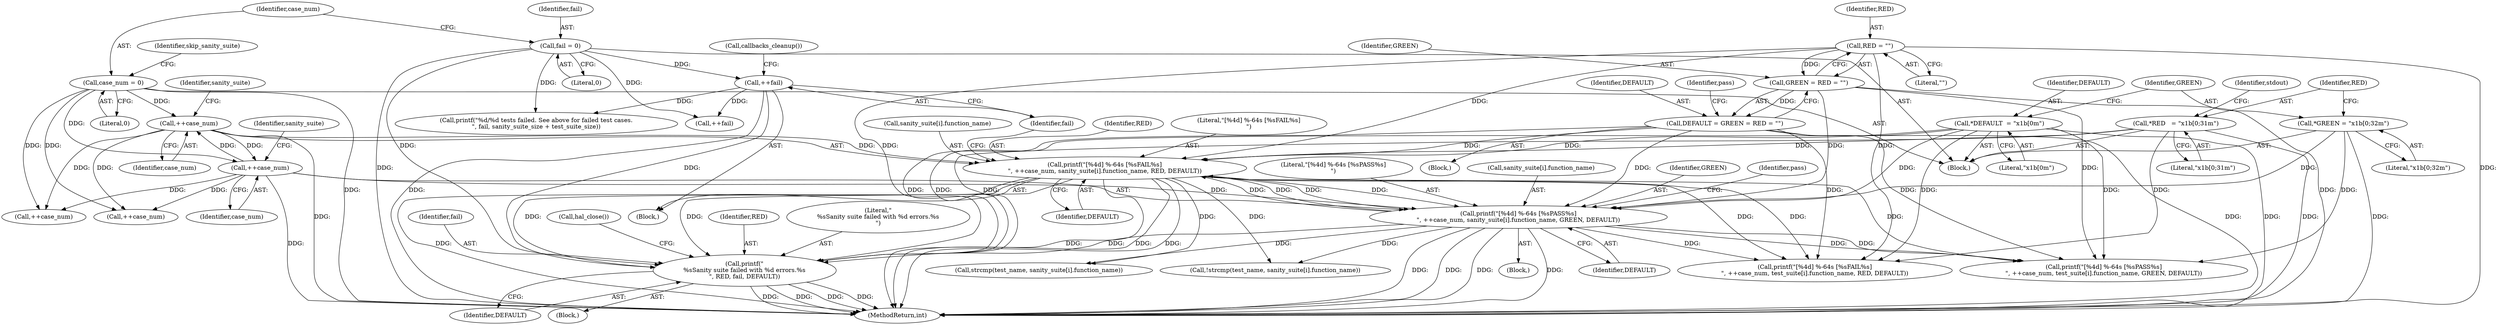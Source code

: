 digraph "0_Android_37c88107679d36c419572732b4af6e18bb2f7dce_5@pointer" {
"1000406" [label="(Call,printf(\"\n%sSanity suite failed with %d errors.%s\n\", RED, fail, DEFAULT))"];
"1000312" [label="(Call,*RED   = \"\x1b[0;31m\")"];
"1000325" [label="(Call,RED = \"\")"];
"1000387" [label="(Call,printf(\"[%4d] %-64s [%sFAIL%s]\n\", ++case_num, sanity_suite[i].function_name, RED, DEFAULT))"];
"1000389" [label="(Call,++case_num)"];
"1000374" [label="(Call,++case_num)"];
"1000337" [label="(Call,case_num = 0)"];
"1000372" [label="(Call,printf(\"[%4d] %-64s [%sPASS%s]\n\", ++case_num, sanity_suite[i].function_name, GREEN, DEFAULT))"];
"1000308" [label="(Call,*GREEN = \"\x1b[0;32m\")"];
"1000323" [label="(Call,GREEN = RED = \"\")"];
"1000304" [label="(Call,*DEFAULT  = \"\x1b[0m\")"];
"1000321" [label="(Call,DEFAULT = GREEN = RED = \"\")"];
"1000333" [label="(Call,fail = 0)"];
"1000398" [label="(Call,++fail)"];
"1000388" [label="(Literal,\"[%4d] %-64s [%sFAIL%s]\n\")"];
"1000306" [label="(Literal,\"\x1b[0m\")"];
"1000334" [label="(Identifier,fail)"];
"1000406" [label="(Call,printf(\"\n%sSanity suite failed with %d errors.%s\n\", RED, fail, DEFAULT))"];
"1000386" [label="(Block,)"];
"1000314" [label="(Literal,\"\x1b[0;31m\")"];
"1000322" [label="(Identifier,DEFAULT)"];
"1000335" [label="(Literal,0)"];
"1000389" [label="(Call,++case_num)"];
"1000321" [label="(Call,DEFAULT = GREEN = RED = \"\")"];
"1000359" [label="(Call,!strcmp(test_name, sanity_suite[i].function_name))"];
"1000310" [label="(Literal,\"\x1b[0;32m\")"];
"1000484" [label="(Call,printf(\"%d/%d tests failed. See above for failed test cases.\n\", fail, sanity_suite_size + test_suite_size))"];
"1000323" [label="(Call,GREEN = RED = \"\")"];
"1000339" [label="(Literal,0)"];
"1000447" [label="(Call,++case_num)"];
"1000325" [label="(Call,RED = \"\")"];
"1000381" [label="(Identifier,GREEN)"];
"1000374" [label="(Call,++case_num)"];
"1000387" [label="(Call,printf(\"[%4d] %-64s [%sFAIL%s]\n\", ++case_num, sanity_suite[i].function_name, RED, DEFAULT))"];
"1000408" [label="(Identifier,RED)"];
"1000320" [label="(Block,)"];
"1000462" [label="(Call,++case_num)"];
"1000400" [label="(Call,callbacks_cleanup())"];
"1000333" [label="(Call,fail = 0)"];
"1000398" [label="(Call,++fail)"];
"1000324" [label="(Identifier,GREEN)"];
"1000103" [label="(Block,)"];
"1000312" [label="(Call,*RED   = \"\x1b[0;31m\")"];
"1000326" [label="(Identifier,RED)"];
"1000399" [label="(Identifier,fail)"];
"1000411" [label="(Call,hal_close())"];
"1000371" [label="(Block,)"];
"1000313" [label="(Identifier,RED)"];
"1000390" [label="(Identifier,case_num)"];
"1000503" [label="(MethodReturn,int)"];
"1000471" [label="(Call,++fail)"];
"1000410" [label="(Identifier,DEFAULT)"];
"1000384" [label="(Identifier,pass)"];
"1000407" [label="(Literal,\"\n%sSanity suite failed with %d errors.%s\n\")"];
"1000378" [label="(Identifier,sanity_suite)"];
"1000382" [label="(Identifier,DEFAULT)"];
"1000308" [label="(Call,*GREEN = \"\x1b[0;32m\")"];
"1000373" [label="(Literal,\"[%4d] %-64s [%sPASS%s]\n\")"];
"1000391" [label="(Call,sanity_suite[i].function_name)"];
"1000304" [label="(Call,*DEFAULT  = \"\x1b[0m\")"];
"1000376" [label="(Call,sanity_suite[i].function_name)"];
"1000372" [label="(Call,printf(\"[%4d] %-64s [%sPASS%s]\n\", ++case_num, sanity_suite[i].function_name, GREEN, DEFAULT))"];
"1000319" [label="(Identifier,stdout)"];
"1000327" [label="(Literal,\"\")"];
"1000375" [label="(Identifier,case_num)"];
"1000330" [label="(Identifier,pass)"];
"1000393" [label="(Identifier,sanity_suite)"];
"1000405" [label="(Block,)"];
"1000342" [label="(Identifier,skip_sanity_suite)"];
"1000397" [label="(Identifier,DEFAULT)"];
"1000396" [label="(Identifier,RED)"];
"1000445" [label="(Call,printf(\"[%4d] %-64s [%sPASS%s]\n\", ++case_num, test_suite[i].function_name, GREEN, DEFAULT))"];
"1000338" [label="(Identifier,case_num)"];
"1000360" [label="(Call,strcmp(test_name, sanity_suite[i].function_name))"];
"1000409" [label="(Identifier,fail)"];
"1000337" [label="(Call,case_num = 0)"];
"1000305" [label="(Identifier,DEFAULT)"];
"1000460" [label="(Call,printf(\"[%4d] %-64s [%sFAIL%s]\n\", ++case_num, test_suite[i].function_name, RED, DEFAULT))"];
"1000309" [label="(Identifier,GREEN)"];
"1000406" -> "1000405"  [label="AST: "];
"1000406" -> "1000410"  [label="CFG: "];
"1000407" -> "1000406"  [label="AST: "];
"1000408" -> "1000406"  [label="AST: "];
"1000409" -> "1000406"  [label="AST: "];
"1000410" -> "1000406"  [label="AST: "];
"1000411" -> "1000406"  [label="CFG: "];
"1000406" -> "1000503"  [label="DDG: "];
"1000406" -> "1000503"  [label="DDG: "];
"1000406" -> "1000503"  [label="DDG: "];
"1000406" -> "1000503"  [label="DDG: "];
"1000312" -> "1000406"  [label="DDG: "];
"1000325" -> "1000406"  [label="DDG: "];
"1000387" -> "1000406"  [label="DDG: "];
"1000387" -> "1000406"  [label="DDG: "];
"1000333" -> "1000406"  [label="DDG: "];
"1000398" -> "1000406"  [label="DDG: "];
"1000304" -> "1000406"  [label="DDG: "];
"1000321" -> "1000406"  [label="DDG: "];
"1000372" -> "1000406"  [label="DDG: "];
"1000312" -> "1000103"  [label="AST: "];
"1000312" -> "1000314"  [label="CFG: "];
"1000313" -> "1000312"  [label="AST: "];
"1000314" -> "1000312"  [label="AST: "];
"1000319" -> "1000312"  [label="CFG: "];
"1000312" -> "1000503"  [label="DDG: "];
"1000312" -> "1000387"  [label="DDG: "];
"1000312" -> "1000460"  [label="DDG: "];
"1000325" -> "1000323"  [label="AST: "];
"1000325" -> "1000327"  [label="CFG: "];
"1000326" -> "1000325"  [label="AST: "];
"1000327" -> "1000325"  [label="AST: "];
"1000323" -> "1000325"  [label="CFG: "];
"1000325" -> "1000503"  [label="DDG: "];
"1000325" -> "1000323"  [label="DDG: "];
"1000325" -> "1000387"  [label="DDG: "];
"1000325" -> "1000460"  [label="DDG: "];
"1000387" -> "1000386"  [label="AST: "];
"1000387" -> "1000397"  [label="CFG: "];
"1000388" -> "1000387"  [label="AST: "];
"1000389" -> "1000387"  [label="AST: "];
"1000391" -> "1000387"  [label="AST: "];
"1000396" -> "1000387"  [label="AST: "];
"1000397" -> "1000387"  [label="AST: "];
"1000399" -> "1000387"  [label="CFG: "];
"1000387" -> "1000503"  [label="DDG: "];
"1000387" -> "1000503"  [label="DDG: "];
"1000387" -> "1000503"  [label="DDG: "];
"1000387" -> "1000503"  [label="DDG: "];
"1000387" -> "1000359"  [label="DDG: "];
"1000387" -> "1000360"  [label="DDG: "];
"1000387" -> "1000372"  [label="DDG: "];
"1000387" -> "1000372"  [label="DDG: "];
"1000389" -> "1000387"  [label="DDG: "];
"1000372" -> "1000387"  [label="DDG: "];
"1000372" -> "1000387"  [label="DDG: "];
"1000304" -> "1000387"  [label="DDG: "];
"1000321" -> "1000387"  [label="DDG: "];
"1000387" -> "1000445"  [label="DDG: "];
"1000387" -> "1000460"  [label="DDG: "];
"1000387" -> "1000460"  [label="DDG: "];
"1000389" -> "1000390"  [label="CFG: "];
"1000390" -> "1000389"  [label="AST: "];
"1000393" -> "1000389"  [label="CFG: "];
"1000389" -> "1000503"  [label="DDG: "];
"1000389" -> "1000374"  [label="DDG: "];
"1000374" -> "1000389"  [label="DDG: "];
"1000337" -> "1000389"  [label="DDG: "];
"1000389" -> "1000447"  [label="DDG: "];
"1000389" -> "1000462"  [label="DDG: "];
"1000374" -> "1000372"  [label="AST: "];
"1000374" -> "1000375"  [label="CFG: "];
"1000375" -> "1000374"  [label="AST: "];
"1000378" -> "1000374"  [label="CFG: "];
"1000374" -> "1000503"  [label="DDG: "];
"1000374" -> "1000372"  [label="DDG: "];
"1000337" -> "1000374"  [label="DDG: "];
"1000374" -> "1000447"  [label="DDG: "];
"1000374" -> "1000462"  [label="DDG: "];
"1000337" -> "1000103"  [label="AST: "];
"1000337" -> "1000339"  [label="CFG: "];
"1000338" -> "1000337"  [label="AST: "];
"1000339" -> "1000337"  [label="AST: "];
"1000342" -> "1000337"  [label="CFG: "];
"1000337" -> "1000503"  [label="DDG: "];
"1000337" -> "1000447"  [label="DDG: "];
"1000337" -> "1000462"  [label="DDG: "];
"1000372" -> "1000371"  [label="AST: "];
"1000372" -> "1000382"  [label="CFG: "];
"1000373" -> "1000372"  [label="AST: "];
"1000376" -> "1000372"  [label="AST: "];
"1000381" -> "1000372"  [label="AST: "];
"1000382" -> "1000372"  [label="AST: "];
"1000384" -> "1000372"  [label="CFG: "];
"1000372" -> "1000503"  [label="DDG: "];
"1000372" -> "1000503"  [label="DDG: "];
"1000372" -> "1000503"  [label="DDG: "];
"1000372" -> "1000503"  [label="DDG: "];
"1000372" -> "1000359"  [label="DDG: "];
"1000372" -> "1000360"  [label="DDG: "];
"1000308" -> "1000372"  [label="DDG: "];
"1000323" -> "1000372"  [label="DDG: "];
"1000304" -> "1000372"  [label="DDG: "];
"1000321" -> "1000372"  [label="DDG: "];
"1000372" -> "1000445"  [label="DDG: "];
"1000372" -> "1000445"  [label="DDG: "];
"1000372" -> "1000460"  [label="DDG: "];
"1000308" -> "1000103"  [label="AST: "];
"1000308" -> "1000310"  [label="CFG: "];
"1000309" -> "1000308"  [label="AST: "];
"1000310" -> "1000308"  [label="AST: "];
"1000313" -> "1000308"  [label="CFG: "];
"1000308" -> "1000503"  [label="DDG: "];
"1000308" -> "1000445"  [label="DDG: "];
"1000323" -> "1000321"  [label="AST: "];
"1000324" -> "1000323"  [label="AST: "];
"1000321" -> "1000323"  [label="CFG: "];
"1000323" -> "1000503"  [label="DDG: "];
"1000323" -> "1000321"  [label="DDG: "];
"1000323" -> "1000445"  [label="DDG: "];
"1000304" -> "1000103"  [label="AST: "];
"1000304" -> "1000306"  [label="CFG: "];
"1000305" -> "1000304"  [label="AST: "];
"1000306" -> "1000304"  [label="AST: "];
"1000309" -> "1000304"  [label="CFG: "];
"1000304" -> "1000503"  [label="DDG: "];
"1000304" -> "1000445"  [label="DDG: "];
"1000304" -> "1000460"  [label="DDG: "];
"1000321" -> "1000320"  [label="AST: "];
"1000322" -> "1000321"  [label="AST: "];
"1000330" -> "1000321"  [label="CFG: "];
"1000321" -> "1000503"  [label="DDG: "];
"1000321" -> "1000445"  [label="DDG: "];
"1000321" -> "1000460"  [label="DDG: "];
"1000333" -> "1000103"  [label="AST: "];
"1000333" -> "1000335"  [label="CFG: "];
"1000334" -> "1000333"  [label="AST: "];
"1000335" -> "1000333"  [label="AST: "];
"1000338" -> "1000333"  [label="CFG: "];
"1000333" -> "1000503"  [label="DDG: "];
"1000333" -> "1000398"  [label="DDG: "];
"1000333" -> "1000471"  [label="DDG: "];
"1000333" -> "1000484"  [label="DDG: "];
"1000398" -> "1000386"  [label="AST: "];
"1000398" -> "1000399"  [label="CFG: "];
"1000399" -> "1000398"  [label="AST: "];
"1000400" -> "1000398"  [label="CFG: "];
"1000398" -> "1000503"  [label="DDG: "];
"1000398" -> "1000471"  [label="DDG: "];
"1000398" -> "1000484"  [label="DDG: "];
}
